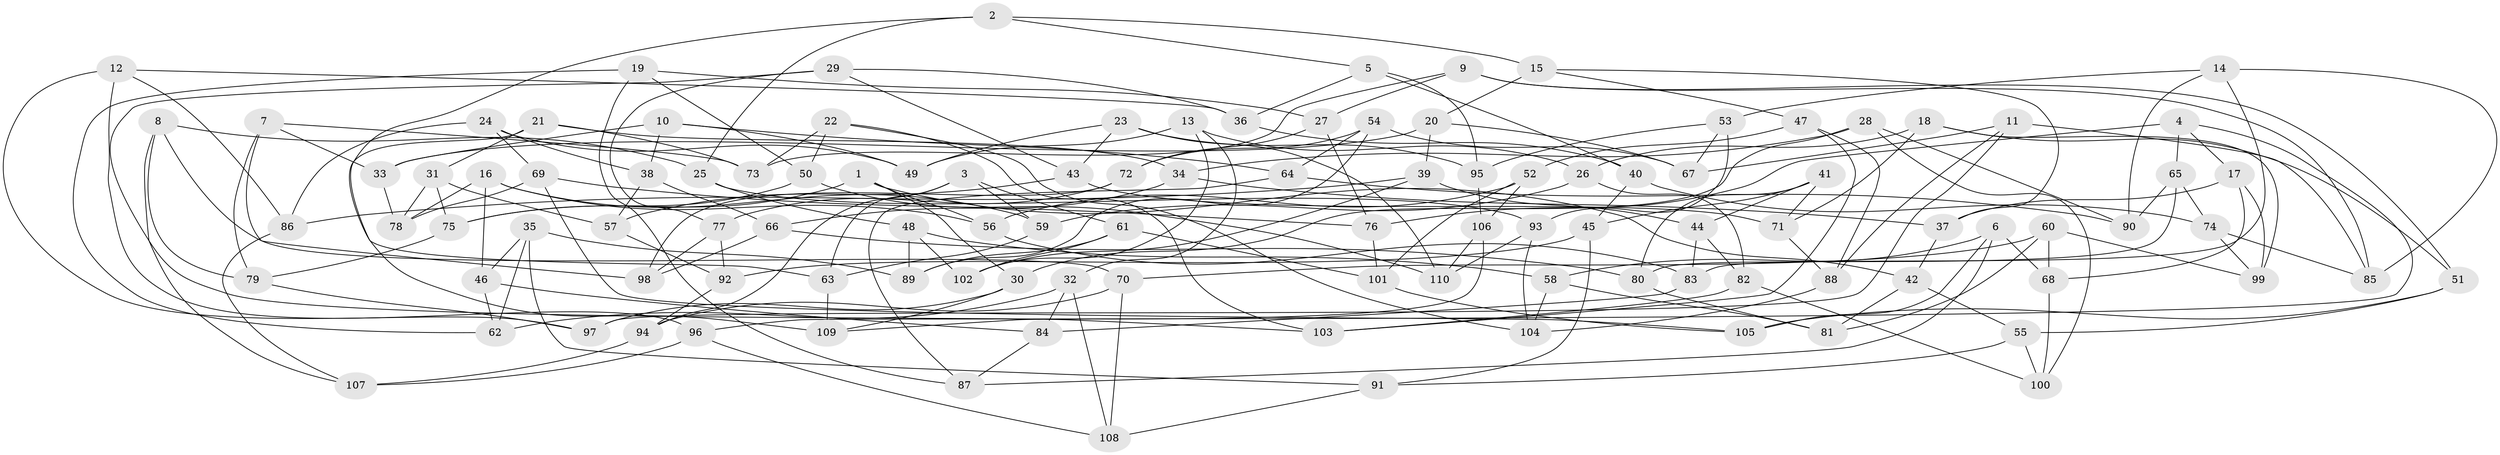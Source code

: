 // Generated by graph-tools (version 1.1) at 2025/02/03/09/25 03:02:57]
// undirected, 110 vertices, 220 edges
graph export_dot {
graph [start="1"]
  node [color=gray90,style=filled];
  1;
  2;
  3;
  4;
  5;
  6;
  7;
  8;
  9;
  10;
  11;
  12;
  13;
  14;
  15;
  16;
  17;
  18;
  19;
  20;
  21;
  22;
  23;
  24;
  25;
  26;
  27;
  28;
  29;
  30;
  31;
  32;
  33;
  34;
  35;
  36;
  37;
  38;
  39;
  40;
  41;
  42;
  43;
  44;
  45;
  46;
  47;
  48;
  49;
  50;
  51;
  52;
  53;
  54;
  55;
  56;
  57;
  58;
  59;
  60;
  61;
  62;
  63;
  64;
  65;
  66;
  67;
  68;
  69;
  70;
  71;
  72;
  73;
  74;
  75;
  76;
  77;
  78;
  79;
  80;
  81;
  82;
  83;
  84;
  85;
  86;
  87;
  88;
  89;
  90;
  91;
  92;
  93;
  94;
  95;
  96;
  97;
  98;
  99;
  100;
  101;
  102;
  103;
  104;
  105;
  106;
  107;
  108;
  109;
  110;
  1 -- 75;
  1 -- 56;
  1 -- 30;
  1 -- 42;
  2 -- 25;
  2 -- 63;
  2 -- 5;
  2 -- 15;
  3 -- 94;
  3 -- 61;
  3 -- 59;
  3 -- 63;
  4 -- 17;
  4 -- 65;
  4 -- 76;
  4 -- 96;
  5 -- 36;
  5 -- 95;
  5 -- 40;
  6 -- 58;
  6 -- 105;
  6 -- 68;
  6 -- 87;
  7 -- 98;
  7 -- 79;
  7 -- 33;
  7 -- 73;
  8 -- 79;
  8 -- 107;
  8 -- 70;
  8 -- 25;
  9 -- 51;
  9 -- 85;
  9 -- 73;
  9 -- 27;
  10 -- 49;
  10 -- 38;
  10 -- 33;
  10 -- 64;
  11 -- 67;
  11 -- 88;
  11 -- 85;
  11 -- 97;
  12 -- 96;
  12 -- 36;
  12 -- 97;
  12 -- 86;
  13 -- 26;
  13 -- 49;
  13 -- 102;
  13 -- 32;
  14 -- 90;
  14 -- 53;
  14 -- 85;
  14 -- 83;
  15 -- 47;
  15 -- 37;
  15 -- 20;
  16 -- 59;
  16 -- 46;
  16 -- 78;
  16 -- 56;
  17 -- 99;
  17 -- 37;
  17 -- 68;
  18 -- 99;
  18 -- 51;
  18 -- 71;
  18 -- 26;
  19 -- 27;
  19 -- 50;
  19 -- 87;
  19 -- 62;
  20 -- 67;
  20 -- 39;
  20 -- 33;
  21 -- 34;
  21 -- 31;
  21 -- 73;
  21 -- 109;
  22 -- 103;
  22 -- 104;
  22 -- 73;
  22 -- 50;
  23 -- 43;
  23 -- 49;
  23 -- 95;
  23 -- 110;
  24 -- 86;
  24 -- 69;
  24 -- 38;
  24 -- 49;
  25 -- 93;
  25 -- 48;
  26 -- 59;
  26 -- 82;
  27 -- 72;
  27 -- 76;
  28 -- 90;
  28 -- 34;
  28 -- 100;
  28 -- 30;
  29 -- 103;
  29 -- 77;
  29 -- 43;
  29 -- 36;
  30 -- 109;
  30 -- 97;
  31 -- 75;
  31 -- 78;
  31 -- 57;
  32 -- 108;
  32 -- 84;
  32 -- 62;
  33 -- 78;
  34 -- 66;
  34 -- 37;
  35 -- 62;
  35 -- 91;
  35 -- 46;
  35 -- 89;
  36 -- 40;
  37 -- 42;
  38 -- 57;
  38 -- 66;
  39 -- 86;
  39 -- 102;
  39 -- 44;
  40 -- 74;
  40 -- 45;
  41 -- 44;
  41 -- 80;
  41 -- 45;
  41 -- 71;
  42 -- 55;
  42 -- 81;
  43 -- 57;
  43 -- 71;
  44 -- 82;
  44 -- 83;
  45 -- 91;
  45 -- 92;
  46 -- 84;
  46 -- 62;
  47 -- 103;
  47 -- 52;
  47 -- 88;
  48 -- 102;
  48 -- 58;
  48 -- 89;
  50 -- 75;
  50 -- 110;
  51 -- 55;
  51 -- 105;
  52 -- 106;
  52 -- 101;
  52 -- 56;
  53 -- 93;
  53 -- 95;
  53 -- 67;
  54 -- 89;
  54 -- 67;
  54 -- 64;
  54 -- 72;
  55 -- 100;
  55 -- 91;
  56 -- 83;
  57 -- 92;
  58 -- 104;
  58 -- 81;
  59 -- 63;
  60 -- 68;
  60 -- 99;
  60 -- 81;
  60 -- 70;
  61 -- 89;
  61 -- 101;
  61 -- 102;
  63 -- 109;
  64 -- 87;
  64 -- 90;
  65 -- 80;
  65 -- 90;
  65 -- 74;
  66 -- 98;
  66 -- 80;
  68 -- 100;
  69 -- 105;
  69 -- 78;
  69 -- 76;
  70 -- 94;
  70 -- 108;
  71 -- 88;
  72 -- 77;
  72 -- 98;
  74 -- 85;
  74 -- 99;
  75 -- 79;
  76 -- 101;
  77 -- 98;
  77 -- 92;
  79 -- 97;
  80 -- 81;
  82 -- 103;
  82 -- 100;
  83 -- 84;
  84 -- 87;
  86 -- 107;
  88 -- 104;
  91 -- 108;
  92 -- 94;
  93 -- 104;
  93 -- 110;
  94 -- 107;
  95 -- 106;
  96 -- 107;
  96 -- 108;
  101 -- 105;
  106 -- 110;
  106 -- 109;
}
